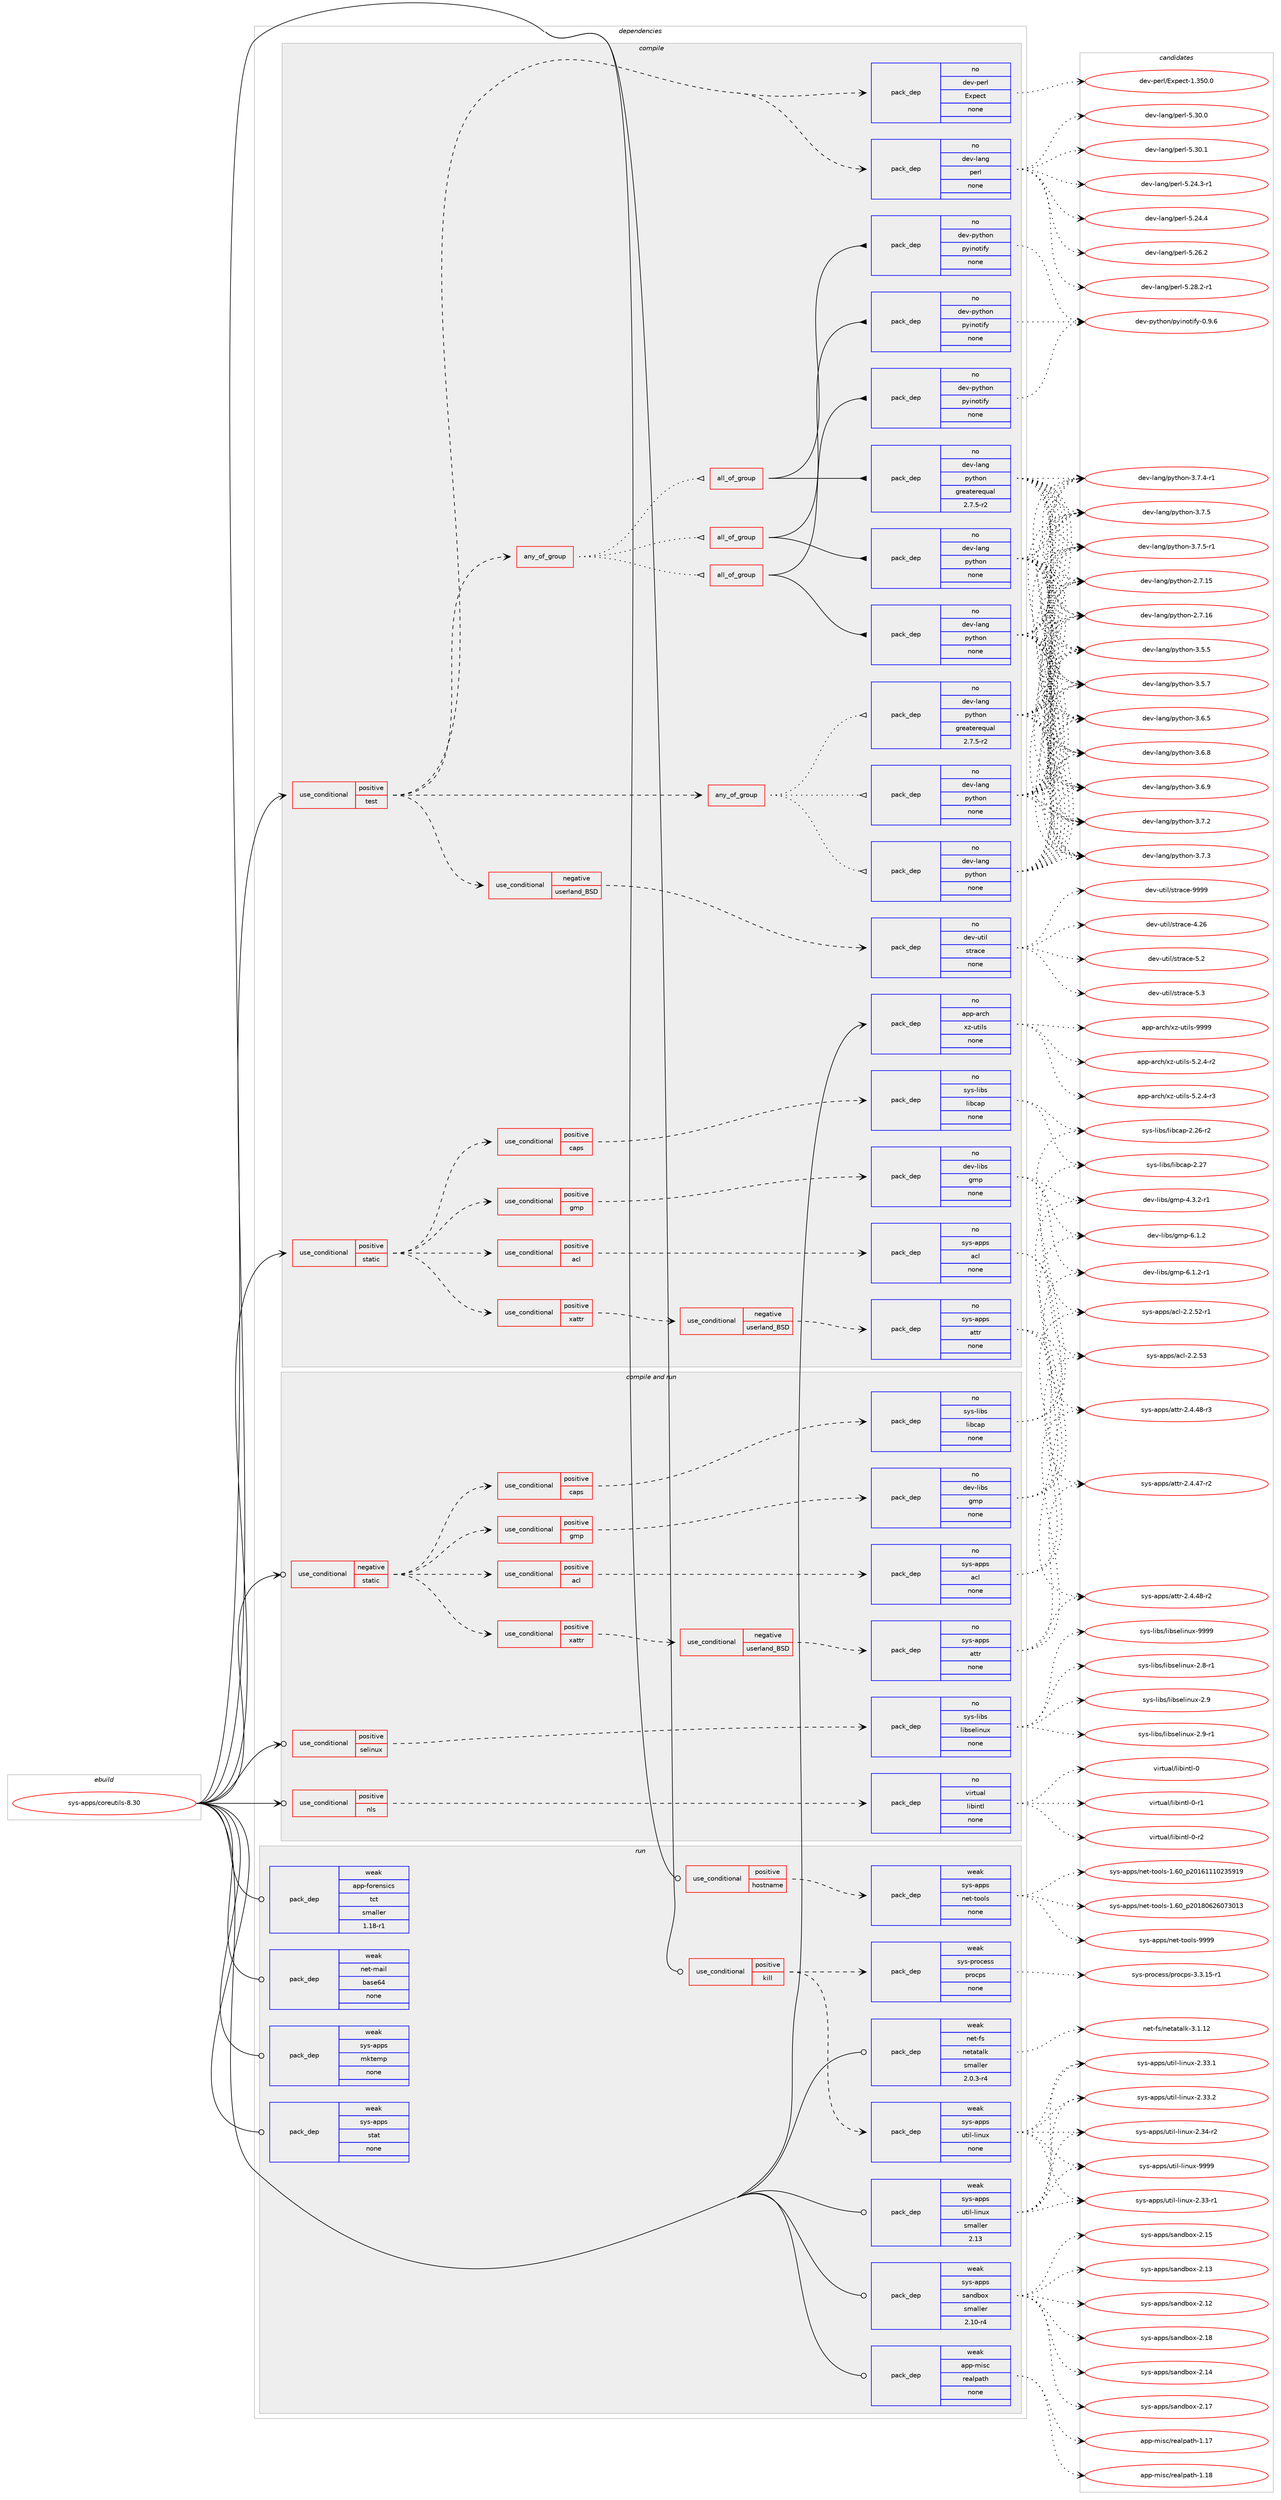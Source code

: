 digraph prolog {

# *************
# Graph options
# *************

newrank=true;
concentrate=true;
compound=true;
graph [rankdir=LR,fontname=Helvetica,fontsize=10,ranksep=1.5];#, ranksep=2.5, nodesep=0.2];
edge  [arrowhead=vee];
node  [fontname=Helvetica,fontsize=10];

# **********
# The ebuild
# **********

subgraph cluster_leftcol {
color=gray;
rank=same;
label=<<i>ebuild</i>>;
id [label="sys-apps/coreutils-8.30", color=red, width=4, href="../sys-apps/coreutils-8.30.svg"];
}

# ****************
# The dependencies
# ****************

subgraph cluster_midcol {
color=gray;
label=<<i>dependencies</i>>;
subgraph cluster_compile {
fillcolor="#eeeeee";
style=filled;
label=<<i>compile</i>>;
subgraph cond210301 {
dependency873875 [label=<<TABLE BORDER="0" CELLBORDER="1" CELLSPACING="0" CELLPADDING="4"><TR><TD ROWSPAN="3" CELLPADDING="10">use_conditional</TD></TR><TR><TD>positive</TD></TR><TR><TD>static</TD></TR></TABLE>>, shape=none, color=red];
subgraph cond210302 {
dependency873876 [label=<<TABLE BORDER="0" CELLBORDER="1" CELLSPACING="0" CELLPADDING="4"><TR><TD ROWSPAN="3" CELLPADDING="10">use_conditional</TD></TR><TR><TD>positive</TD></TR><TR><TD>acl</TD></TR></TABLE>>, shape=none, color=red];
subgraph pack648264 {
dependency873877 [label=<<TABLE BORDER="0" CELLBORDER="1" CELLSPACING="0" CELLPADDING="4" WIDTH="220"><TR><TD ROWSPAN="6" CELLPADDING="30">pack_dep</TD></TR><TR><TD WIDTH="110">no</TD></TR><TR><TD>sys-apps</TD></TR><TR><TD>acl</TD></TR><TR><TD>none</TD></TR><TR><TD></TD></TR></TABLE>>, shape=none, color=blue];
}
dependency873876:e -> dependency873877:w [weight=20,style="dashed",arrowhead="vee"];
}
dependency873875:e -> dependency873876:w [weight=20,style="dashed",arrowhead="vee"];
subgraph cond210303 {
dependency873878 [label=<<TABLE BORDER="0" CELLBORDER="1" CELLSPACING="0" CELLPADDING="4"><TR><TD ROWSPAN="3" CELLPADDING="10">use_conditional</TD></TR><TR><TD>positive</TD></TR><TR><TD>caps</TD></TR></TABLE>>, shape=none, color=red];
subgraph pack648265 {
dependency873879 [label=<<TABLE BORDER="0" CELLBORDER="1" CELLSPACING="0" CELLPADDING="4" WIDTH="220"><TR><TD ROWSPAN="6" CELLPADDING="30">pack_dep</TD></TR><TR><TD WIDTH="110">no</TD></TR><TR><TD>sys-libs</TD></TR><TR><TD>libcap</TD></TR><TR><TD>none</TD></TR><TR><TD></TD></TR></TABLE>>, shape=none, color=blue];
}
dependency873878:e -> dependency873879:w [weight=20,style="dashed",arrowhead="vee"];
}
dependency873875:e -> dependency873878:w [weight=20,style="dashed",arrowhead="vee"];
subgraph cond210304 {
dependency873880 [label=<<TABLE BORDER="0" CELLBORDER="1" CELLSPACING="0" CELLPADDING="4"><TR><TD ROWSPAN="3" CELLPADDING="10">use_conditional</TD></TR><TR><TD>positive</TD></TR><TR><TD>gmp</TD></TR></TABLE>>, shape=none, color=red];
subgraph pack648266 {
dependency873881 [label=<<TABLE BORDER="0" CELLBORDER="1" CELLSPACING="0" CELLPADDING="4" WIDTH="220"><TR><TD ROWSPAN="6" CELLPADDING="30">pack_dep</TD></TR><TR><TD WIDTH="110">no</TD></TR><TR><TD>dev-libs</TD></TR><TR><TD>gmp</TD></TR><TR><TD>none</TD></TR><TR><TD></TD></TR></TABLE>>, shape=none, color=blue];
}
dependency873880:e -> dependency873881:w [weight=20,style="dashed",arrowhead="vee"];
}
dependency873875:e -> dependency873880:w [weight=20,style="dashed",arrowhead="vee"];
subgraph cond210305 {
dependency873882 [label=<<TABLE BORDER="0" CELLBORDER="1" CELLSPACING="0" CELLPADDING="4"><TR><TD ROWSPAN="3" CELLPADDING="10">use_conditional</TD></TR><TR><TD>positive</TD></TR><TR><TD>xattr</TD></TR></TABLE>>, shape=none, color=red];
subgraph cond210306 {
dependency873883 [label=<<TABLE BORDER="0" CELLBORDER="1" CELLSPACING="0" CELLPADDING="4"><TR><TD ROWSPAN="3" CELLPADDING="10">use_conditional</TD></TR><TR><TD>negative</TD></TR><TR><TD>userland_BSD</TD></TR></TABLE>>, shape=none, color=red];
subgraph pack648267 {
dependency873884 [label=<<TABLE BORDER="0" CELLBORDER="1" CELLSPACING="0" CELLPADDING="4" WIDTH="220"><TR><TD ROWSPAN="6" CELLPADDING="30">pack_dep</TD></TR><TR><TD WIDTH="110">no</TD></TR><TR><TD>sys-apps</TD></TR><TR><TD>attr</TD></TR><TR><TD>none</TD></TR><TR><TD></TD></TR></TABLE>>, shape=none, color=blue];
}
dependency873883:e -> dependency873884:w [weight=20,style="dashed",arrowhead="vee"];
}
dependency873882:e -> dependency873883:w [weight=20,style="dashed",arrowhead="vee"];
}
dependency873875:e -> dependency873882:w [weight=20,style="dashed",arrowhead="vee"];
}
id:e -> dependency873875:w [weight=20,style="solid",arrowhead="vee"];
subgraph cond210307 {
dependency873885 [label=<<TABLE BORDER="0" CELLBORDER="1" CELLSPACING="0" CELLPADDING="4"><TR><TD ROWSPAN="3" CELLPADDING="10">use_conditional</TD></TR><TR><TD>positive</TD></TR><TR><TD>test</TD></TR></TABLE>>, shape=none, color=red];
subgraph pack648268 {
dependency873886 [label=<<TABLE BORDER="0" CELLBORDER="1" CELLSPACING="0" CELLPADDING="4" WIDTH="220"><TR><TD ROWSPAN="6" CELLPADDING="30">pack_dep</TD></TR><TR><TD WIDTH="110">no</TD></TR><TR><TD>dev-lang</TD></TR><TR><TD>perl</TD></TR><TR><TD>none</TD></TR><TR><TD></TD></TR></TABLE>>, shape=none, color=blue];
}
dependency873885:e -> dependency873886:w [weight=20,style="dashed",arrowhead="vee"];
subgraph pack648269 {
dependency873887 [label=<<TABLE BORDER="0" CELLBORDER="1" CELLSPACING="0" CELLPADDING="4" WIDTH="220"><TR><TD ROWSPAN="6" CELLPADDING="30">pack_dep</TD></TR><TR><TD WIDTH="110">no</TD></TR><TR><TD>dev-perl</TD></TR><TR><TD>Expect</TD></TR><TR><TD>none</TD></TR><TR><TD></TD></TR></TABLE>>, shape=none, color=blue];
}
dependency873885:e -> dependency873887:w [weight=20,style="dashed",arrowhead="vee"];
subgraph cond210308 {
dependency873888 [label=<<TABLE BORDER="0" CELLBORDER="1" CELLSPACING="0" CELLPADDING="4"><TR><TD ROWSPAN="3" CELLPADDING="10">use_conditional</TD></TR><TR><TD>negative</TD></TR><TR><TD>userland_BSD</TD></TR></TABLE>>, shape=none, color=red];
subgraph pack648270 {
dependency873889 [label=<<TABLE BORDER="0" CELLBORDER="1" CELLSPACING="0" CELLPADDING="4" WIDTH="220"><TR><TD ROWSPAN="6" CELLPADDING="30">pack_dep</TD></TR><TR><TD WIDTH="110">no</TD></TR><TR><TD>dev-util</TD></TR><TR><TD>strace</TD></TR><TR><TD>none</TD></TR><TR><TD></TD></TR></TABLE>>, shape=none, color=blue];
}
dependency873888:e -> dependency873889:w [weight=20,style="dashed",arrowhead="vee"];
}
dependency873885:e -> dependency873888:w [weight=20,style="dashed",arrowhead="vee"];
subgraph any14798 {
dependency873890 [label=<<TABLE BORDER="0" CELLBORDER="1" CELLSPACING="0" CELLPADDING="4"><TR><TD CELLPADDING="10">any_of_group</TD></TR></TABLE>>, shape=none, color=red];subgraph pack648271 {
dependency873891 [label=<<TABLE BORDER="0" CELLBORDER="1" CELLSPACING="0" CELLPADDING="4" WIDTH="220"><TR><TD ROWSPAN="6" CELLPADDING="30">pack_dep</TD></TR><TR><TD WIDTH="110">no</TD></TR><TR><TD>dev-lang</TD></TR><TR><TD>python</TD></TR><TR><TD>none</TD></TR><TR><TD></TD></TR></TABLE>>, shape=none, color=blue];
}
dependency873890:e -> dependency873891:w [weight=20,style="dotted",arrowhead="oinv"];
subgraph pack648272 {
dependency873892 [label=<<TABLE BORDER="0" CELLBORDER="1" CELLSPACING="0" CELLPADDING="4" WIDTH="220"><TR><TD ROWSPAN="6" CELLPADDING="30">pack_dep</TD></TR><TR><TD WIDTH="110">no</TD></TR><TR><TD>dev-lang</TD></TR><TR><TD>python</TD></TR><TR><TD>none</TD></TR><TR><TD></TD></TR></TABLE>>, shape=none, color=blue];
}
dependency873890:e -> dependency873892:w [weight=20,style="dotted",arrowhead="oinv"];
subgraph pack648273 {
dependency873893 [label=<<TABLE BORDER="0" CELLBORDER="1" CELLSPACING="0" CELLPADDING="4" WIDTH="220"><TR><TD ROWSPAN="6" CELLPADDING="30">pack_dep</TD></TR><TR><TD WIDTH="110">no</TD></TR><TR><TD>dev-lang</TD></TR><TR><TD>python</TD></TR><TR><TD>greaterequal</TD></TR><TR><TD>2.7.5-r2</TD></TR></TABLE>>, shape=none, color=blue];
}
dependency873890:e -> dependency873893:w [weight=20,style="dotted",arrowhead="oinv"];
}
dependency873885:e -> dependency873890:w [weight=20,style="dashed",arrowhead="vee"];
subgraph any14799 {
dependency873894 [label=<<TABLE BORDER="0" CELLBORDER="1" CELLSPACING="0" CELLPADDING="4"><TR><TD CELLPADDING="10">any_of_group</TD></TR></TABLE>>, shape=none, color=red];subgraph all515 {
dependency873895 [label=<<TABLE BORDER="0" CELLBORDER="1" CELLSPACING="0" CELLPADDING="4"><TR><TD CELLPADDING="10">all_of_group</TD></TR></TABLE>>, shape=none, color=red];subgraph pack648274 {
dependency873896 [label=<<TABLE BORDER="0" CELLBORDER="1" CELLSPACING="0" CELLPADDING="4" WIDTH="220"><TR><TD ROWSPAN="6" CELLPADDING="30">pack_dep</TD></TR><TR><TD WIDTH="110">no</TD></TR><TR><TD>dev-lang</TD></TR><TR><TD>python</TD></TR><TR><TD>none</TD></TR><TR><TD></TD></TR></TABLE>>, shape=none, color=blue];
}
dependency873895:e -> dependency873896:w [weight=20,style="solid",arrowhead="inv"];
subgraph pack648275 {
dependency873897 [label=<<TABLE BORDER="0" CELLBORDER="1" CELLSPACING="0" CELLPADDING="4" WIDTH="220"><TR><TD ROWSPAN="6" CELLPADDING="30">pack_dep</TD></TR><TR><TD WIDTH="110">no</TD></TR><TR><TD>dev-python</TD></TR><TR><TD>pyinotify</TD></TR><TR><TD>none</TD></TR><TR><TD></TD></TR></TABLE>>, shape=none, color=blue];
}
dependency873895:e -> dependency873897:w [weight=20,style="solid",arrowhead="inv"];
}
dependency873894:e -> dependency873895:w [weight=20,style="dotted",arrowhead="oinv"];
subgraph all516 {
dependency873898 [label=<<TABLE BORDER="0" CELLBORDER="1" CELLSPACING="0" CELLPADDING="4"><TR><TD CELLPADDING="10">all_of_group</TD></TR></TABLE>>, shape=none, color=red];subgraph pack648276 {
dependency873899 [label=<<TABLE BORDER="0" CELLBORDER="1" CELLSPACING="0" CELLPADDING="4" WIDTH="220"><TR><TD ROWSPAN="6" CELLPADDING="30">pack_dep</TD></TR><TR><TD WIDTH="110">no</TD></TR><TR><TD>dev-lang</TD></TR><TR><TD>python</TD></TR><TR><TD>none</TD></TR><TR><TD></TD></TR></TABLE>>, shape=none, color=blue];
}
dependency873898:e -> dependency873899:w [weight=20,style="solid",arrowhead="inv"];
subgraph pack648277 {
dependency873900 [label=<<TABLE BORDER="0" CELLBORDER="1" CELLSPACING="0" CELLPADDING="4" WIDTH="220"><TR><TD ROWSPAN="6" CELLPADDING="30">pack_dep</TD></TR><TR><TD WIDTH="110">no</TD></TR><TR><TD>dev-python</TD></TR><TR><TD>pyinotify</TD></TR><TR><TD>none</TD></TR><TR><TD></TD></TR></TABLE>>, shape=none, color=blue];
}
dependency873898:e -> dependency873900:w [weight=20,style="solid",arrowhead="inv"];
}
dependency873894:e -> dependency873898:w [weight=20,style="dotted",arrowhead="oinv"];
subgraph all517 {
dependency873901 [label=<<TABLE BORDER="0" CELLBORDER="1" CELLSPACING="0" CELLPADDING="4"><TR><TD CELLPADDING="10">all_of_group</TD></TR></TABLE>>, shape=none, color=red];subgraph pack648278 {
dependency873902 [label=<<TABLE BORDER="0" CELLBORDER="1" CELLSPACING="0" CELLPADDING="4" WIDTH="220"><TR><TD ROWSPAN="6" CELLPADDING="30">pack_dep</TD></TR><TR><TD WIDTH="110">no</TD></TR><TR><TD>dev-lang</TD></TR><TR><TD>python</TD></TR><TR><TD>greaterequal</TD></TR><TR><TD>2.7.5-r2</TD></TR></TABLE>>, shape=none, color=blue];
}
dependency873901:e -> dependency873902:w [weight=20,style="solid",arrowhead="inv"];
subgraph pack648279 {
dependency873903 [label=<<TABLE BORDER="0" CELLBORDER="1" CELLSPACING="0" CELLPADDING="4" WIDTH="220"><TR><TD ROWSPAN="6" CELLPADDING="30">pack_dep</TD></TR><TR><TD WIDTH="110">no</TD></TR><TR><TD>dev-python</TD></TR><TR><TD>pyinotify</TD></TR><TR><TD>none</TD></TR><TR><TD></TD></TR></TABLE>>, shape=none, color=blue];
}
dependency873901:e -> dependency873903:w [weight=20,style="solid",arrowhead="inv"];
}
dependency873894:e -> dependency873901:w [weight=20,style="dotted",arrowhead="oinv"];
}
dependency873885:e -> dependency873894:w [weight=20,style="dashed",arrowhead="vee"];
}
id:e -> dependency873885:w [weight=20,style="solid",arrowhead="vee"];
subgraph pack648280 {
dependency873904 [label=<<TABLE BORDER="0" CELLBORDER="1" CELLSPACING="0" CELLPADDING="4" WIDTH="220"><TR><TD ROWSPAN="6" CELLPADDING="30">pack_dep</TD></TR><TR><TD WIDTH="110">no</TD></TR><TR><TD>app-arch</TD></TR><TR><TD>xz-utils</TD></TR><TR><TD>none</TD></TR><TR><TD></TD></TR></TABLE>>, shape=none, color=blue];
}
id:e -> dependency873904:w [weight=20,style="solid",arrowhead="vee"];
}
subgraph cluster_compileandrun {
fillcolor="#eeeeee";
style=filled;
label=<<i>compile and run</i>>;
subgraph cond210309 {
dependency873905 [label=<<TABLE BORDER="0" CELLBORDER="1" CELLSPACING="0" CELLPADDING="4"><TR><TD ROWSPAN="3" CELLPADDING="10">use_conditional</TD></TR><TR><TD>negative</TD></TR><TR><TD>static</TD></TR></TABLE>>, shape=none, color=red];
subgraph cond210310 {
dependency873906 [label=<<TABLE BORDER="0" CELLBORDER="1" CELLSPACING="0" CELLPADDING="4"><TR><TD ROWSPAN="3" CELLPADDING="10">use_conditional</TD></TR><TR><TD>positive</TD></TR><TR><TD>acl</TD></TR></TABLE>>, shape=none, color=red];
subgraph pack648281 {
dependency873907 [label=<<TABLE BORDER="0" CELLBORDER="1" CELLSPACING="0" CELLPADDING="4" WIDTH="220"><TR><TD ROWSPAN="6" CELLPADDING="30">pack_dep</TD></TR><TR><TD WIDTH="110">no</TD></TR><TR><TD>sys-apps</TD></TR><TR><TD>acl</TD></TR><TR><TD>none</TD></TR><TR><TD></TD></TR></TABLE>>, shape=none, color=blue];
}
dependency873906:e -> dependency873907:w [weight=20,style="dashed",arrowhead="vee"];
}
dependency873905:e -> dependency873906:w [weight=20,style="dashed",arrowhead="vee"];
subgraph cond210311 {
dependency873908 [label=<<TABLE BORDER="0" CELLBORDER="1" CELLSPACING="0" CELLPADDING="4"><TR><TD ROWSPAN="3" CELLPADDING="10">use_conditional</TD></TR><TR><TD>positive</TD></TR><TR><TD>caps</TD></TR></TABLE>>, shape=none, color=red];
subgraph pack648282 {
dependency873909 [label=<<TABLE BORDER="0" CELLBORDER="1" CELLSPACING="0" CELLPADDING="4" WIDTH="220"><TR><TD ROWSPAN="6" CELLPADDING="30">pack_dep</TD></TR><TR><TD WIDTH="110">no</TD></TR><TR><TD>sys-libs</TD></TR><TR><TD>libcap</TD></TR><TR><TD>none</TD></TR><TR><TD></TD></TR></TABLE>>, shape=none, color=blue];
}
dependency873908:e -> dependency873909:w [weight=20,style="dashed",arrowhead="vee"];
}
dependency873905:e -> dependency873908:w [weight=20,style="dashed",arrowhead="vee"];
subgraph cond210312 {
dependency873910 [label=<<TABLE BORDER="0" CELLBORDER="1" CELLSPACING="0" CELLPADDING="4"><TR><TD ROWSPAN="3" CELLPADDING="10">use_conditional</TD></TR><TR><TD>positive</TD></TR><TR><TD>gmp</TD></TR></TABLE>>, shape=none, color=red];
subgraph pack648283 {
dependency873911 [label=<<TABLE BORDER="0" CELLBORDER="1" CELLSPACING="0" CELLPADDING="4" WIDTH="220"><TR><TD ROWSPAN="6" CELLPADDING="30">pack_dep</TD></TR><TR><TD WIDTH="110">no</TD></TR><TR><TD>dev-libs</TD></TR><TR><TD>gmp</TD></TR><TR><TD>none</TD></TR><TR><TD></TD></TR></TABLE>>, shape=none, color=blue];
}
dependency873910:e -> dependency873911:w [weight=20,style="dashed",arrowhead="vee"];
}
dependency873905:e -> dependency873910:w [weight=20,style="dashed",arrowhead="vee"];
subgraph cond210313 {
dependency873912 [label=<<TABLE BORDER="0" CELLBORDER="1" CELLSPACING="0" CELLPADDING="4"><TR><TD ROWSPAN="3" CELLPADDING="10">use_conditional</TD></TR><TR><TD>positive</TD></TR><TR><TD>xattr</TD></TR></TABLE>>, shape=none, color=red];
subgraph cond210314 {
dependency873913 [label=<<TABLE BORDER="0" CELLBORDER="1" CELLSPACING="0" CELLPADDING="4"><TR><TD ROWSPAN="3" CELLPADDING="10">use_conditional</TD></TR><TR><TD>negative</TD></TR><TR><TD>userland_BSD</TD></TR></TABLE>>, shape=none, color=red];
subgraph pack648284 {
dependency873914 [label=<<TABLE BORDER="0" CELLBORDER="1" CELLSPACING="0" CELLPADDING="4" WIDTH="220"><TR><TD ROWSPAN="6" CELLPADDING="30">pack_dep</TD></TR><TR><TD WIDTH="110">no</TD></TR><TR><TD>sys-apps</TD></TR><TR><TD>attr</TD></TR><TR><TD>none</TD></TR><TR><TD></TD></TR></TABLE>>, shape=none, color=blue];
}
dependency873913:e -> dependency873914:w [weight=20,style="dashed",arrowhead="vee"];
}
dependency873912:e -> dependency873913:w [weight=20,style="dashed",arrowhead="vee"];
}
dependency873905:e -> dependency873912:w [weight=20,style="dashed",arrowhead="vee"];
}
id:e -> dependency873905:w [weight=20,style="solid",arrowhead="odotvee"];
subgraph cond210315 {
dependency873915 [label=<<TABLE BORDER="0" CELLBORDER="1" CELLSPACING="0" CELLPADDING="4"><TR><TD ROWSPAN="3" CELLPADDING="10">use_conditional</TD></TR><TR><TD>positive</TD></TR><TR><TD>nls</TD></TR></TABLE>>, shape=none, color=red];
subgraph pack648285 {
dependency873916 [label=<<TABLE BORDER="0" CELLBORDER="1" CELLSPACING="0" CELLPADDING="4" WIDTH="220"><TR><TD ROWSPAN="6" CELLPADDING="30">pack_dep</TD></TR><TR><TD WIDTH="110">no</TD></TR><TR><TD>virtual</TD></TR><TR><TD>libintl</TD></TR><TR><TD>none</TD></TR><TR><TD></TD></TR></TABLE>>, shape=none, color=blue];
}
dependency873915:e -> dependency873916:w [weight=20,style="dashed",arrowhead="vee"];
}
id:e -> dependency873915:w [weight=20,style="solid",arrowhead="odotvee"];
subgraph cond210316 {
dependency873917 [label=<<TABLE BORDER="0" CELLBORDER="1" CELLSPACING="0" CELLPADDING="4"><TR><TD ROWSPAN="3" CELLPADDING="10">use_conditional</TD></TR><TR><TD>positive</TD></TR><TR><TD>selinux</TD></TR></TABLE>>, shape=none, color=red];
subgraph pack648286 {
dependency873918 [label=<<TABLE BORDER="0" CELLBORDER="1" CELLSPACING="0" CELLPADDING="4" WIDTH="220"><TR><TD ROWSPAN="6" CELLPADDING="30">pack_dep</TD></TR><TR><TD WIDTH="110">no</TD></TR><TR><TD>sys-libs</TD></TR><TR><TD>libselinux</TD></TR><TR><TD>none</TD></TR><TR><TD></TD></TR></TABLE>>, shape=none, color=blue];
}
dependency873917:e -> dependency873918:w [weight=20,style="dashed",arrowhead="vee"];
}
id:e -> dependency873917:w [weight=20,style="solid",arrowhead="odotvee"];
}
subgraph cluster_run {
fillcolor="#eeeeee";
style=filled;
label=<<i>run</i>>;
subgraph cond210317 {
dependency873919 [label=<<TABLE BORDER="0" CELLBORDER="1" CELLSPACING="0" CELLPADDING="4"><TR><TD ROWSPAN="3" CELLPADDING="10">use_conditional</TD></TR><TR><TD>positive</TD></TR><TR><TD>hostname</TD></TR></TABLE>>, shape=none, color=red];
subgraph pack648287 {
dependency873920 [label=<<TABLE BORDER="0" CELLBORDER="1" CELLSPACING="0" CELLPADDING="4" WIDTH="220"><TR><TD ROWSPAN="6" CELLPADDING="30">pack_dep</TD></TR><TR><TD WIDTH="110">weak</TD></TR><TR><TD>sys-apps</TD></TR><TR><TD>net-tools</TD></TR><TR><TD>none</TD></TR><TR><TD></TD></TR></TABLE>>, shape=none, color=blue];
}
dependency873919:e -> dependency873920:w [weight=20,style="dashed",arrowhead="vee"];
}
id:e -> dependency873919:w [weight=20,style="solid",arrowhead="odot"];
subgraph cond210318 {
dependency873921 [label=<<TABLE BORDER="0" CELLBORDER="1" CELLSPACING="0" CELLPADDING="4"><TR><TD ROWSPAN="3" CELLPADDING="10">use_conditional</TD></TR><TR><TD>positive</TD></TR><TR><TD>kill</TD></TR></TABLE>>, shape=none, color=red];
subgraph pack648288 {
dependency873922 [label=<<TABLE BORDER="0" CELLBORDER="1" CELLSPACING="0" CELLPADDING="4" WIDTH="220"><TR><TD ROWSPAN="6" CELLPADDING="30">pack_dep</TD></TR><TR><TD WIDTH="110">weak</TD></TR><TR><TD>sys-apps</TD></TR><TR><TD>util-linux</TD></TR><TR><TD>none</TD></TR><TR><TD></TD></TR></TABLE>>, shape=none, color=blue];
}
dependency873921:e -> dependency873922:w [weight=20,style="dashed",arrowhead="vee"];
subgraph pack648289 {
dependency873923 [label=<<TABLE BORDER="0" CELLBORDER="1" CELLSPACING="0" CELLPADDING="4" WIDTH="220"><TR><TD ROWSPAN="6" CELLPADDING="30">pack_dep</TD></TR><TR><TD WIDTH="110">weak</TD></TR><TR><TD>sys-process</TD></TR><TR><TD>procps</TD></TR><TR><TD>none</TD></TR><TR><TD></TD></TR></TABLE>>, shape=none, color=blue];
}
dependency873921:e -> dependency873923:w [weight=20,style="dashed",arrowhead="vee"];
}
id:e -> dependency873921:w [weight=20,style="solid",arrowhead="odot"];
subgraph pack648290 {
dependency873924 [label=<<TABLE BORDER="0" CELLBORDER="1" CELLSPACING="0" CELLPADDING="4" WIDTH="220"><TR><TD ROWSPAN="6" CELLPADDING="30">pack_dep</TD></TR><TR><TD WIDTH="110">weak</TD></TR><TR><TD>app-forensics</TD></TR><TR><TD>tct</TD></TR><TR><TD>smaller</TD></TR><TR><TD>1.18-r1</TD></TR></TABLE>>, shape=none, color=blue];
}
id:e -> dependency873924:w [weight=20,style="solid",arrowhead="odot"];
subgraph pack648291 {
dependency873925 [label=<<TABLE BORDER="0" CELLBORDER="1" CELLSPACING="0" CELLPADDING="4" WIDTH="220"><TR><TD ROWSPAN="6" CELLPADDING="30">pack_dep</TD></TR><TR><TD WIDTH="110">weak</TD></TR><TR><TD>app-misc</TD></TR><TR><TD>realpath</TD></TR><TR><TD>none</TD></TR><TR><TD></TD></TR></TABLE>>, shape=none, color=blue];
}
id:e -> dependency873925:w [weight=20,style="solid",arrowhead="odot"];
subgraph pack648292 {
dependency873926 [label=<<TABLE BORDER="0" CELLBORDER="1" CELLSPACING="0" CELLPADDING="4" WIDTH="220"><TR><TD ROWSPAN="6" CELLPADDING="30">pack_dep</TD></TR><TR><TD WIDTH="110">weak</TD></TR><TR><TD>net-fs</TD></TR><TR><TD>netatalk</TD></TR><TR><TD>smaller</TD></TR><TR><TD>2.0.3-r4</TD></TR></TABLE>>, shape=none, color=blue];
}
id:e -> dependency873926:w [weight=20,style="solid",arrowhead="odot"];
subgraph pack648293 {
dependency873927 [label=<<TABLE BORDER="0" CELLBORDER="1" CELLSPACING="0" CELLPADDING="4" WIDTH="220"><TR><TD ROWSPAN="6" CELLPADDING="30">pack_dep</TD></TR><TR><TD WIDTH="110">weak</TD></TR><TR><TD>net-mail</TD></TR><TR><TD>base64</TD></TR><TR><TD>none</TD></TR><TR><TD></TD></TR></TABLE>>, shape=none, color=blue];
}
id:e -> dependency873927:w [weight=20,style="solid",arrowhead="odot"];
subgraph pack648294 {
dependency873928 [label=<<TABLE BORDER="0" CELLBORDER="1" CELLSPACING="0" CELLPADDING="4" WIDTH="220"><TR><TD ROWSPAN="6" CELLPADDING="30">pack_dep</TD></TR><TR><TD WIDTH="110">weak</TD></TR><TR><TD>sys-apps</TD></TR><TR><TD>mktemp</TD></TR><TR><TD>none</TD></TR><TR><TD></TD></TR></TABLE>>, shape=none, color=blue];
}
id:e -> dependency873928:w [weight=20,style="solid",arrowhead="odot"];
subgraph pack648295 {
dependency873929 [label=<<TABLE BORDER="0" CELLBORDER="1" CELLSPACING="0" CELLPADDING="4" WIDTH="220"><TR><TD ROWSPAN="6" CELLPADDING="30">pack_dep</TD></TR><TR><TD WIDTH="110">weak</TD></TR><TR><TD>sys-apps</TD></TR><TR><TD>sandbox</TD></TR><TR><TD>smaller</TD></TR><TR><TD>2.10-r4</TD></TR></TABLE>>, shape=none, color=blue];
}
id:e -> dependency873929:w [weight=20,style="solid",arrowhead="odot"];
subgraph pack648296 {
dependency873930 [label=<<TABLE BORDER="0" CELLBORDER="1" CELLSPACING="0" CELLPADDING="4" WIDTH="220"><TR><TD ROWSPAN="6" CELLPADDING="30">pack_dep</TD></TR><TR><TD WIDTH="110">weak</TD></TR><TR><TD>sys-apps</TD></TR><TR><TD>stat</TD></TR><TR><TD>none</TD></TR><TR><TD></TD></TR></TABLE>>, shape=none, color=blue];
}
id:e -> dependency873930:w [weight=20,style="solid",arrowhead="odot"];
subgraph pack648297 {
dependency873931 [label=<<TABLE BORDER="0" CELLBORDER="1" CELLSPACING="0" CELLPADDING="4" WIDTH="220"><TR><TD ROWSPAN="6" CELLPADDING="30">pack_dep</TD></TR><TR><TD WIDTH="110">weak</TD></TR><TR><TD>sys-apps</TD></TR><TR><TD>util-linux</TD></TR><TR><TD>smaller</TD></TR><TR><TD>2.13</TD></TR></TABLE>>, shape=none, color=blue];
}
id:e -> dependency873931:w [weight=20,style="solid",arrowhead="odot"];
}
}

# **************
# The candidates
# **************

subgraph cluster_choices {
rank=same;
color=gray;
label=<<i>candidates</i>>;

subgraph choice648264 {
color=black;
nodesep=1;
choice1151211154597112112115479799108455046504653504511449 [label="sys-apps/acl-2.2.52-r1", color=red, width=4,href="../sys-apps/acl-2.2.52-r1.svg"];
choice115121115459711211211547979910845504650465351 [label="sys-apps/acl-2.2.53", color=red, width=4,href="../sys-apps/acl-2.2.53.svg"];
dependency873877:e -> choice1151211154597112112115479799108455046504653504511449:w [style=dotted,weight="100"];
dependency873877:e -> choice115121115459711211211547979910845504650465351:w [style=dotted,weight="100"];
}
subgraph choice648265 {
color=black;
nodesep=1;
choice11512111545108105981154710810598999711245504650544511450 [label="sys-libs/libcap-2.26-r2", color=red, width=4,href="../sys-libs/libcap-2.26-r2.svg"];
choice1151211154510810598115471081059899971124550465055 [label="sys-libs/libcap-2.27", color=red, width=4,href="../sys-libs/libcap-2.27.svg"];
dependency873879:e -> choice11512111545108105981154710810598999711245504650544511450:w [style=dotted,weight="100"];
dependency873879:e -> choice1151211154510810598115471081059899971124550465055:w [style=dotted,weight="100"];
}
subgraph choice648266 {
color=black;
nodesep=1;
choice1001011184510810598115471031091124552465146504511449 [label="dev-libs/gmp-4.3.2-r1", color=red, width=4,href="../dev-libs/gmp-4.3.2-r1.svg"];
choice100101118451081059811547103109112455446494650 [label="dev-libs/gmp-6.1.2", color=red, width=4,href="../dev-libs/gmp-6.1.2.svg"];
choice1001011184510810598115471031091124554464946504511449 [label="dev-libs/gmp-6.1.2-r1", color=red, width=4,href="../dev-libs/gmp-6.1.2-r1.svg"];
dependency873881:e -> choice1001011184510810598115471031091124552465146504511449:w [style=dotted,weight="100"];
dependency873881:e -> choice100101118451081059811547103109112455446494650:w [style=dotted,weight="100"];
dependency873881:e -> choice1001011184510810598115471031091124554464946504511449:w [style=dotted,weight="100"];
}
subgraph choice648267 {
color=black;
nodesep=1;
choice11512111545971121121154797116116114455046524652554511450 [label="sys-apps/attr-2.4.47-r2", color=red, width=4,href="../sys-apps/attr-2.4.47-r2.svg"];
choice11512111545971121121154797116116114455046524652564511450 [label="sys-apps/attr-2.4.48-r2", color=red, width=4,href="../sys-apps/attr-2.4.48-r2.svg"];
choice11512111545971121121154797116116114455046524652564511451 [label="sys-apps/attr-2.4.48-r3", color=red, width=4,href="../sys-apps/attr-2.4.48-r3.svg"];
dependency873884:e -> choice11512111545971121121154797116116114455046524652554511450:w [style=dotted,weight="100"];
dependency873884:e -> choice11512111545971121121154797116116114455046524652564511450:w [style=dotted,weight="100"];
dependency873884:e -> choice11512111545971121121154797116116114455046524652564511451:w [style=dotted,weight="100"];
}
subgraph choice648268 {
color=black;
nodesep=1;
choice100101118451089711010347112101114108455346505246514511449 [label="dev-lang/perl-5.24.3-r1", color=red, width=4,href="../dev-lang/perl-5.24.3-r1.svg"];
choice10010111845108971101034711210111410845534650524652 [label="dev-lang/perl-5.24.4", color=red, width=4,href="../dev-lang/perl-5.24.4.svg"];
choice10010111845108971101034711210111410845534650544650 [label="dev-lang/perl-5.26.2", color=red, width=4,href="../dev-lang/perl-5.26.2.svg"];
choice100101118451089711010347112101114108455346505646504511449 [label="dev-lang/perl-5.28.2-r1", color=red, width=4,href="../dev-lang/perl-5.28.2-r1.svg"];
choice10010111845108971101034711210111410845534651484648 [label="dev-lang/perl-5.30.0", color=red, width=4,href="../dev-lang/perl-5.30.0.svg"];
choice10010111845108971101034711210111410845534651484649 [label="dev-lang/perl-5.30.1", color=red, width=4,href="../dev-lang/perl-5.30.1.svg"];
dependency873886:e -> choice100101118451089711010347112101114108455346505246514511449:w [style=dotted,weight="100"];
dependency873886:e -> choice10010111845108971101034711210111410845534650524652:w [style=dotted,weight="100"];
dependency873886:e -> choice10010111845108971101034711210111410845534650544650:w [style=dotted,weight="100"];
dependency873886:e -> choice100101118451089711010347112101114108455346505646504511449:w [style=dotted,weight="100"];
dependency873886:e -> choice10010111845108971101034711210111410845534651484648:w [style=dotted,weight="100"];
dependency873886:e -> choice10010111845108971101034711210111410845534651484649:w [style=dotted,weight="100"];
}
subgraph choice648269 {
color=black;
nodesep=1;
choice100101118451121011141084769120112101991164549465153484648 [label="dev-perl/Expect-1.350.0", color=red, width=4,href="../dev-perl/Expect-1.350.0.svg"];
dependency873887:e -> choice100101118451121011141084769120112101991164549465153484648:w [style=dotted,weight="100"];
}
subgraph choice648270 {
color=black;
nodesep=1;
choice100101118451171161051084711511611497991014552465054 [label="dev-util/strace-4.26", color=red, width=4,href="../dev-util/strace-4.26.svg"];
choice1001011184511711610510847115116114979910145534650 [label="dev-util/strace-5.2", color=red, width=4,href="../dev-util/strace-5.2.svg"];
choice1001011184511711610510847115116114979910145534651 [label="dev-util/strace-5.3", color=red, width=4,href="../dev-util/strace-5.3.svg"];
choice100101118451171161051084711511611497991014557575757 [label="dev-util/strace-9999", color=red, width=4,href="../dev-util/strace-9999.svg"];
dependency873889:e -> choice100101118451171161051084711511611497991014552465054:w [style=dotted,weight="100"];
dependency873889:e -> choice1001011184511711610510847115116114979910145534650:w [style=dotted,weight="100"];
dependency873889:e -> choice1001011184511711610510847115116114979910145534651:w [style=dotted,weight="100"];
dependency873889:e -> choice100101118451171161051084711511611497991014557575757:w [style=dotted,weight="100"];
}
subgraph choice648271 {
color=black;
nodesep=1;
choice10010111845108971101034711212111610411111045504655464953 [label="dev-lang/python-2.7.15", color=red, width=4,href="../dev-lang/python-2.7.15.svg"];
choice10010111845108971101034711212111610411111045504655464954 [label="dev-lang/python-2.7.16", color=red, width=4,href="../dev-lang/python-2.7.16.svg"];
choice100101118451089711010347112121116104111110455146534653 [label="dev-lang/python-3.5.5", color=red, width=4,href="../dev-lang/python-3.5.5.svg"];
choice100101118451089711010347112121116104111110455146534655 [label="dev-lang/python-3.5.7", color=red, width=4,href="../dev-lang/python-3.5.7.svg"];
choice100101118451089711010347112121116104111110455146544653 [label="dev-lang/python-3.6.5", color=red, width=4,href="../dev-lang/python-3.6.5.svg"];
choice100101118451089711010347112121116104111110455146544656 [label="dev-lang/python-3.6.8", color=red, width=4,href="../dev-lang/python-3.6.8.svg"];
choice100101118451089711010347112121116104111110455146544657 [label="dev-lang/python-3.6.9", color=red, width=4,href="../dev-lang/python-3.6.9.svg"];
choice100101118451089711010347112121116104111110455146554650 [label="dev-lang/python-3.7.2", color=red, width=4,href="../dev-lang/python-3.7.2.svg"];
choice100101118451089711010347112121116104111110455146554651 [label="dev-lang/python-3.7.3", color=red, width=4,href="../dev-lang/python-3.7.3.svg"];
choice1001011184510897110103471121211161041111104551465546524511449 [label="dev-lang/python-3.7.4-r1", color=red, width=4,href="../dev-lang/python-3.7.4-r1.svg"];
choice100101118451089711010347112121116104111110455146554653 [label="dev-lang/python-3.7.5", color=red, width=4,href="../dev-lang/python-3.7.5.svg"];
choice1001011184510897110103471121211161041111104551465546534511449 [label="dev-lang/python-3.7.5-r1", color=red, width=4,href="../dev-lang/python-3.7.5-r1.svg"];
dependency873891:e -> choice10010111845108971101034711212111610411111045504655464953:w [style=dotted,weight="100"];
dependency873891:e -> choice10010111845108971101034711212111610411111045504655464954:w [style=dotted,weight="100"];
dependency873891:e -> choice100101118451089711010347112121116104111110455146534653:w [style=dotted,weight="100"];
dependency873891:e -> choice100101118451089711010347112121116104111110455146534655:w [style=dotted,weight="100"];
dependency873891:e -> choice100101118451089711010347112121116104111110455146544653:w [style=dotted,weight="100"];
dependency873891:e -> choice100101118451089711010347112121116104111110455146544656:w [style=dotted,weight="100"];
dependency873891:e -> choice100101118451089711010347112121116104111110455146544657:w [style=dotted,weight="100"];
dependency873891:e -> choice100101118451089711010347112121116104111110455146554650:w [style=dotted,weight="100"];
dependency873891:e -> choice100101118451089711010347112121116104111110455146554651:w [style=dotted,weight="100"];
dependency873891:e -> choice1001011184510897110103471121211161041111104551465546524511449:w [style=dotted,weight="100"];
dependency873891:e -> choice100101118451089711010347112121116104111110455146554653:w [style=dotted,weight="100"];
dependency873891:e -> choice1001011184510897110103471121211161041111104551465546534511449:w [style=dotted,weight="100"];
}
subgraph choice648272 {
color=black;
nodesep=1;
choice10010111845108971101034711212111610411111045504655464953 [label="dev-lang/python-2.7.15", color=red, width=4,href="../dev-lang/python-2.7.15.svg"];
choice10010111845108971101034711212111610411111045504655464954 [label="dev-lang/python-2.7.16", color=red, width=4,href="../dev-lang/python-2.7.16.svg"];
choice100101118451089711010347112121116104111110455146534653 [label="dev-lang/python-3.5.5", color=red, width=4,href="../dev-lang/python-3.5.5.svg"];
choice100101118451089711010347112121116104111110455146534655 [label="dev-lang/python-3.5.7", color=red, width=4,href="../dev-lang/python-3.5.7.svg"];
choice100101118451089711010347112121116104111110455146544653 [label="dev-lang/python-3.6.5", color=red, width=4,href="../dev-lang/python-3.6.5.svg"];
choice100101118451089711010347112121116104111110455146544656 [label="dev-lang/python-3.6.8", color=red, width=4,href="../dev-lang/python-3.6.8.svg"];
choice100101118451089711010347112121116104111110455146544657 [label="dev-lang/python-3.6.9", color=red, width=4,href="../dev-lang/python-3.6.9.svg"];
choice100101118451089711010347112121116104111110455146554650 [label="dev-lang/python-3.7.2", color=red, width=4,href="../dev-lang/python-3.7.2.svg"];
choice100101118451089711010347112121116104111110455146554651 [label="dev-lang/python-3.7.3", color=red, width=4,href="../dev-lang/python-3.7.3.svg"];
choice1001011184510897110103471121211161041111104551465546524511449 [label="dev-lang/python-3.7.4-r1", color=red, width=4,href="../dev-lang/python-3.7.4-r1.svg"];
choice100101118451089711010347112121116104111110455146554653 [label="dev-lang/python-3.7.5", color=red, width=4,href="../dev-lang/python-3.7.5.svg"];
choice1001011184510897110103471121211161041111104551465546534511449 [label="dev-lang/python-3.7.5-r1", color=red, width=4,href="../dev-lang/python-3.7.5-r1.svg"];
dependency873892:e -> choice10010111845108971101034711212111610411111045504655464953:w [style=dotted,weight="100"];
dependency873892:e -> choice10010111845108971101034711212111610411111045504655464954:w [style=dotted,weight="100"];
dependency873892:e -> choice100101118451089711010347112121116104111110455146534653:w [style=dotted,weight="100"];
dependency873892:e -> choice100101118451089711010347112121116104111110455146534655:w [style=dotted,weight="100"];
dependency873892:e -> choice100101118451089711010347112121116104111110455146544653:w [style=dotted,weight="100"];
dependency873892:e -> choice100101118451089711010347112121116104111110455146544656:w [style=dotted,weight="100"];
dependency873892:e -> choice100101118451089711010347112121116104111110455146544657:w [style=dotted,weight="100"];
dependency873892:e -> choice100101118451089711010347112121116104111110455146554650:w [style=dotted,weight="100"];
dependency873892:e -> choice100101118451089711010347112121116104111110455146554651:w [style=dotted,weight="100"];
dependency873892:e -> choice1001011184510897110103471121211161041111104551465546524511449:w [style=dotted,weight="100"];
dependency873892:e -> choice100101118451089711010347112121116104111110455146554653:w [style=dotted,weight="100"];
dependency873892:e -> choice1001011184510897110103471121211161041111104551465546534511449:w [style=dotted,weight="100"];
}
subgraph choice648273 {
color=black;
nodesep=1;
choice10010111845108971101034711212111610411111045504655464953 [label="dev-lang/python-2.7.15", color=red, width=4,href="../dev-lang/python-2.7.15.svg"];
choice10010111845108971101034711212111610411111045504655464954 [label="dev-lang/python-2.7.16", color=red, width=4,href="../dev-lang/python-2.7.16.svg"];
choice100101118451089711010347112121116104111110455146534653 [label="dev-lang/python-3.5.5", color=red, width=4,href="../dev-lang/python-3.5.5.svg"];
choice100101118451089711010347112121116104111110455146534655 [label="dev-lang/python-3.5.7", color=red, width=4,href="../dev-lang/python-3.5.7.svg"];
choice100101118451089711010347112121116104111110455146544653 [label="dev-lang/python-3.6.5", color=red, width=4,href="../dev-lang/python-3.6.5.svg"];
choice100101118451089711010347112121116104111110455146544656 [label="dev-lang/python-3.6.8", color=red, width=4,href="../dev-lang/python-3.6.8.svg"];
choice100101118451089711010347112121116104111110455146544657 [label="dev-lang/python-3.6.9", color=red, width=4,href="../dev-lang/python-3.6.9.svg"];
choice100101118451089711010347112121116104111110455146554650 [label="dev-lang/python-3.7.2", color=red, width=4,href="../dev-lang/python-3.7.2.svg"];
choice100101118451089711010347112121116104111110455146554651 [label="dev-lang/python-3.7.3", color=red, width=4,href="../dev-lang/python-3.7.3.svg"];
choice1001011184510897110103471121211161041111104551465546524511449 [label="dev-lang/python-3.7.4-r1", color=red, width=4,href="../dev-lang/python-3.7.4-r1.svg"];
choice100101118451089711010347112121116104111110455146554653 [label="dev-lang/python-3.7.5", color=red, width=4,href="../dev-lang/python-3.7.5.svg"];
choice1001011184510897110103471121211161041111104551465546534511449 [label="dev-lang/python-3.7.5-r1", color=red, width=4,href="../dev-lang/python-3.7.5-r1.svg"];
dependency873893:e -> choice10010111845108971101034711212111610411111045504655464953:w [style=dotted,weight="100"];
dependency873893:e -> choice10010111845108971101034711212111610411111045504655464954:w [style=dotted,weight="100"];
dependency873893:e -> choice100101118451089711010347112121116104111110455146534653:w [style=dotted,weight="100"];
dependency873893:e -> choice100101118451089711010347112121116104111110455146534655:w [style=dotted,weight="100"];
dependency873893:e -> choice100101118451089711010347112121116104111110455146544653:w [style=dotted,weight="100"];
dependency873893:e -> choice100101118451089711010347112121116104111110455146544656:w [style=dotted,weight="100"];
dependency873893:e -> choice100101118451089711010347112121116104111110455146544657:w [style=dotted,weight="100"];
dependency873893:e -> choice100101118451089711010347112121116104111110455146554650:w [style=dotted,weight="100"];
dependency873893:e -> choice100101118451089711010347112121116104111110455146554651:w [style=dotted,weight="100"];
dependency873893:e -> choice1001011184510897110103471121211161041111104551465546524511449:w [style=dotted,weight="100"];
dependency873893:e -> choice100101118451089711010347112121116104111110455146554653:w [style=dotted,weight="100"];
dependency873893:e -> choice1001011184510897110103471121211161041111104551465546534511449:w [style=dotted,weight="100"];
}
subgraph choice648274 {
color=black;
nodesep=1;
choice10010111845108971101034711212111610411111045504655464953 [label="dev-lang/python-2.7.15", color=red, width=4,href="../dev-lang/python-2.7.15.svg"];
choice10010111845108971101034711212111610411111045504655464954 [label="dev-lang/python-2.7.16", color=red, width=4,href="../dev-lang/python-2.7.16.svg"];
choice100101118451089711010347112121116104111110455146534653 [label="dev-lang/python-3.5.5", color=red, width=4,href="../dev-lang/python-3.5.5.svg"];
choice100101118451089711010347112121116104111110455146534655 [label="dev-lang/python-3.5.7", color=red, width=4,href="../dev-lang/python-3.5.7.svg"];
choice100101118451089711010347112121116104111110455146544653 [label="dev-lang/python-3.6.5", color=red, width=4,href="../dev-lang/python-3.6.5.svg"];
choice100101118451089711010347112121116104111110455146544656 [label="dev-lang/python-3.6.8", color=red, width=4,href="../dev-lang/python-3.6.8.svg"];
choice100101118451089711010347112121116104111110455146544657 [label="dev-lang/python-3.6.9", color=red, width=4,href="../dev-lang/python-3.6.9.svg"];
choice100101118451089711010347112121116104111110455146554650 [label="dev-lang/python-3.7.2", color=red, width=4,href="../dev-lang/python-3.7.2.svg"];
choice100101118451089711010347112121116104111110455146554651 [label="dev-lang/python-3.7.3", color=red, width=4,href="../dev-lang/python-3.7.3.svg"];
choice1001011184510897110103471121211161041111104551465546524511449 [label="dev-lang/python-3.7.4-r1", color=red, width=4,href="../dev-lang/python-3.7.4-r1.svg"];
choice100101118451089711010347112121116104111110455146554653 [label="dev-lang/python-3.7.5", color=red, width=4,href="../dev-lang/python-3.7.5.svg"];
choice1001011184510897110103471121211161041111104551465546534511449 [label="dev-lang/python-3.7.5-r1", color=red, width=4,href="../dev-lang/python-3.7.5-r1.svg"];
dependency873896:e -> choice10010111845108971101034711212111610411111045504655464953:w [style=dotted,weight="100"];
dependency873896:e -> choice10010111845108971101034711212111610411111045504655464954:w [style=dotted,weight="100"];
dependency873896:e -> choice100101118451089711010347112121116104111110455146534653:w [style=dotted,weight="100"];
dependency873896:e -> choice100101118451089711010347112121116104111110455146534655:w [style=dotted,weight="100"];
dependency873896:e -> choice100101118451089711010347112121116104111110455146544653:w [style=dotted,weight="100"];
dependency873896:e -> choice100101118451089711010347112121116104111110455146544656:w [style=dotted,weight="100"];
dependency873896:e -> choice100101118451089711010347112121116104111110455146544657:w [style=dotted,weight="100"];
dependency873896:e -> choice100101118451089711010347112121116104111110455146554650:w [style=dotted,weight="100"];
dependency873896:e -> choice100101118451089711010347112121116104111110455146554651:w [style=dotted,weight="100"];
dependency873896:e -> choice1001011184510897110103471121211161041111104551465546524511449:w [style=dotted,weight="100"];
dependency873896:e -> choice100101118451089711010347112121116104111110455146554653:w [style=dotted,weight="100"];
dependency873896:e -> choice1001011184510897110103471121211161041111104551465546534511449:w [style=dotted,weight="100"];
}
subgraph choice648275 {
color=black;
nodesep=1;
choice1001011184511212111610411111047112121105110111116105102121454846574654 [label="dev-python/pyinotify-0.9.6", color=red, width=4,href="../dev-python/pyinotify-0.9.6.svg"];
dependency873897:e -> choice1001011184511212111610411111047112121105110111116105102121454846574654:w [style=dotted,weight="100"];
}
subgraph choice648276 {
color=black;
nodesep=1;
choice10010111845108971101034711212111610411111045504655464953 [label="dev-lang/python-2.7.15", color=red, width=4,href="../dev-lang/python-2.7.15.svg"];
choice10010111845108971101034711212111610411111045504655464954 [label="dev-lang/python-2.7.16", color=red, width=4,href="../dev-lang/python-2.7.16.svg"];
choice100101118451089711010347112121116104111110455146534653 [label="dev-lang/python-3.5.5", color=red, width=4,href="../dev-lang/python-3.5.5.svg"];
choice100101118451089711010347112121116104111110455146534655 [label="dev-lang/python-3.5.7", color=red, width=4,href="../dev-lang/python-3.5.7.svg"];
choice100101118451089711010347112121116104111110455146544653 [label="dev-lang/python-3.6.5", color=red, width=4,href="../dev-lang/python-3.6.5.svg"];
choice100101118451089711010347112121116104111110455146544656 [label="dev-lang/python-3.6.8", color=red, width=4,href="../dev-lang/python-3.6.8.svg"];
choice100101118451089711010347112121116104111110455146544657 [label="dev-lang/python-3.6.9", color=red, width=4,href="../dev-lang/python-3.6.9.svg"];
choice100101118451089711010347112121116104111110455146554650 [label="dev-lang/python-3.7.2", color=red, width=4,href="../dev-lang/python-3.7.2.svg"];
choice100101118451089711010347112121116104111110455146554651 [label="dev-lang/python-3.7.3", color=red, width=4,href="../dev-lang/python-3.7.3.svg"];
choice1001011184510897110103471121211161041111104551465546524511449 [label="dev-lang/python-3.7.4-r1", color=red, width=4,href="../dev-lang/python-3.7.4-r1.svg"];
choice100101118451089711010347112121116104111110455146554653 [label="dev-lang/python-3.7.5", color=red, width=4,href="../dev-lang/python-3.7.5.svg"];
choice1001011184510897110103471121211161041111104551465546534511449 [label="dev-lang/python-3.7.5-r1", color=red, width=4,href="../dev-lang/python-3.7.5-r1.svg"];
dependency873899:e -> choice10010111845108971101034711212111610411111045504655464953:w [style=dotted,weight="100"];
dependency873899:e -> choice10010111845108971101034711212111610411111045504655464954:w [style=dotted,weight="100"];
dependency873899:e -> choice100101118451089711010347112121116104111110455146534653:w [style=dotted,weight="100"];
dependency873899:e -> choice100101118451089711010347112121116104111110455146534655:w [style=dotted,weight="100"];
dependency873899:e -> choice100101118451089711010347112121116104111110455146544653:w [style=dotted,weight="100"];
dependency873899:e -> choice100101118451089711010347112121116104111110455146544656:w [style=dotted,weight="100"];
dependency873899:e -> choice100101118451089711010347112121116104111110455146544657:w [style=dotted,weight="100"];
dependency873899:e -> choice100101118451089711010347112121116104111110455146554650:w [style=dotted,weight="100"];
dependency873899:e -> choice100101118451089711010347112121116104111110455146554651:w [style=dotted,weight="100"];
dependency873899:e -> choice1001011184510897110103471121211161041111104551465546524511449:w [style=dotted,weight="100"];
dependency873899:e -> choice100101118451089711010347112121116104111110455146554653:w [style=dotted,weight="100"];
dependency873899:e -> choice1001011184510897110103471121211161041111104551465546534511449:w [style=dotted,weight="100"];
}
subgraph choice648277 {
color=black;
nodesep=1;
choice1001011184511212111610411111047112121105110111116105102121454846574654 [label="dev-python/pyinotify-0.9.6", color=red, width=4,href="../dev-python/pyinotify-0.9.6.svg"];
dependency873900:e -> choice1001011184511212111610411111047112121105110111116105102121454846574654:w [style=dotted,weight="100"];
}
subgraph choice648278 {
color=black;
nodesep=1;
choice10010111845108971101034711212111610411111045504655464953 [label="dev-lang/python-2.7.15", color=red, width=4,href="../dev-lang/python-2.7.15.svg"];
choice10010111845108971101034711212111610411111045504655464954 [label="dev-lang/python-2.7.16", color=red, width=4,href="../dev-lang/python-2.7.16.svg"];
choice100101118451089711010347112121116104111110455146534653 [label="dev-lang/python-3.5.5", color=red, width=4,href="../dev-lang/python-3.5.5.svg"];
choice100101118451089711010347112121116104111110455146534655 [label="dev-lang/python-3.5.7", color=red, width=4,href="../dev-lang/python-3.5.7.svg"];
choice100101118451089711010347112121116104111110455146544653 [label="dev-lang/python-3.6.5", color=red, width=4,href="../dev-lang/python-3.6.5.svg"];
choice100101118451089711010347112121116104111110455146544656 [label="dev-lang/python-3.6.8", color=red, width=4,href="../dev-lang/python-3.6.8.svg"];
choice100101118451089711010347112121116104111110455146544657 [label="dev-lang/python-3.6.9", color=red, width=4,href="../dev-lang/python-3.6.9.svg"];
choice100101118451089711010347112121116104111110455146554650 [label="dev-lang/python-3.7.2", color=red, width=4,href="../dev-lang/python-3.7.2.svg"];
choice100101118451089711010347112121116104111110455146554651 [label="dev-lang/python-3.7.3", color=red, width=4,href="../dev-lang/python-3.7.3.svg"];
choice1001011184510897110103471121211161041111104551465546524511449 [label="dev-lang/python-3.7.4-r1", color=red, width=4,href="../dev-lang/python-3.7.4-r1.svg"];
choice100101118451089711010347112121116104111110455146554653 [label="dev-lang/python-3.7.5", color=red, width=4,href="../dev-lang/python-3.7.5.svg"];
choice1001011184510897110103471121211161041111104551465546534511449 [label="dev-lang/python-3.7.5-r1", color=red, width=4,href="../dev-lang/python-3.7.5-r1.svg"];
dependency873902:e -> choice10010111845108971101034711212111610411111045504655464953:w [style=dotted,weight="100"];
dependency873902:e -> choice10010111845108971101034711212111610411111045504655464954:w [style=dotted,weight="100"];
dependency873902:e -> choice100101118451089711010347112121116104111110455146534653:w [style=dotted,weight="100"];
dependency873902:e -> choice100101118451089711010347112121116104111110455146534655:w [style=dotted,weight="100"];
dependency873902:e -> choice100101118451089711010347112121116104111110455146544653:w [style=dotted,weight="100"];
dependency873902:e -> choice100101118451089711010347112121116104111110455146544656:w [style=dotted,weight="100"];
dependency873902:e -> choice100101118451089711010347112121116104111110455146544657:w [style=dotted,weight="100"];
dependency873902:e -> choice100101118451089711010347112121116104111110455146554650:w [style=dotted,weight="100"];
dependency873902:e -> choice100101118451089711010347112121116104111110455146554651:w [style=dotted,weight="100"];
dependency873902:e -> choice1001011184510897110103471121211161041111104551465546524511449:w [style=dotted,weight="100"];
dependency873902:e -> choice100101118451089711010347112121116104111110455146554653:w [style=dotted,weight="100"];
dependency873902:e -> choice1001011184510897110103471121211161041111104551465546534511449:w [style=dotted,weight="100"];
}
subgraph choice648279 {
color=black;
nodesep=1;
choice1001011184511212111610411111047112121105110111116105102121454846574654 [label="dev-python/pyinotify-0.9.6", color=red, width=4,href="../dev-python/pyinotify-0.9.6.svg"];
dependency873903:e -> choice1001011184511212111610411111047112121105110111116105102121454846574654:w [style=dotted,weight="100"];
}
subgraph choice648280 {
color=black;
nodesep=1;
choice9711211245971149910447120122451171161051081154553465046524511450 [label="app-arch/xz-utils-5.2.4-r2", color=red, width=4,href="../app-arch/xz-utils-5.2.4-r2.svg"];
choice9711211245971149910447120122451171161051081154553465046524511451 [label="app-arch/xz-utils-5.2.4-r3", color=red, width=4,href="../app-arch/xz-utils-5.2.4-r3.svg"];
choice9711211245971149910447120122451171161051081154557575757 [label="app-arch/xz-utils-9999", color=red, width=4,href="../app-arch/xz-utils-9999.svg"];
dependency873904:e -> choice9711211245971149910447120122451171161051081154553465046524511450:w [style=dotted,weight="100"];
dependency873904:e -> choice9711211245971149910447120122451171161051081154553465046524511451:w [style=dotted,weight="100"];
dependency873904:e -> choice9711211245971149910447120122451171161051081154557575757:w [style=dotted,weight="100"];
}
subgraph choice648281 {
color=black;
nodesep=1;
choice1151211154597112112115479799108455046504653504511449 [label="sys-apps/acl-2.2.52-r1", color=red, width=4,href="../sys-apps/acl-2.2.52-r1.svg"];
choice115121115459711211211547979910845504650465351 [label="sys-apps/acl-2.2.53", color=red, width=4,href="../sys-apps/acl-2.2.53.svg"];
dependency873907:e -> choice1151211154597112112115479799108455046504653504511449:w [style=dotted,weight="100"];
dependency873907:e -> choice115121115459711211211547979910845504650465351:w [style=dotted,weight="100"];
}
subgraph choice648282 {
color=black;
nodesep=1;
choice11512111545108105981154710810598999711245504650544511450 [label="sys-libs/libcap-2.26-r2", color=red, width=4,href="../sys-libs/libcap-2.26-r2.svg"];
choice1151211154510810598115471081059899971124550465055 [label="sys-libs/libcap-2.27", color=red, width=4,href="../sys-libs/libcap-2.27.svg"];
dependency873909:e -> choice11512111545108105981154710810598999711245504650544511450:w [style=dotted,weight="100"];
dependency873909:e -> choice1151211154510810598115471081059899971124550465055:w [style=dotted,weight="100"];
}
subgraph choice648283 {
color=black;
nodesep=1;
choice1001011184510810598115471031091124552465146504511449 [label="dev-libs/gmp-4.3.2-r1", color=red, width=4,href="../dev-libs/gmp-4.3.2-r1.svg"];
choice100101118451081059811547103109112455446494650 [label="dev-libs/gmp-6.1.2", color=red, width=4,href="../dev-libs/gmp-6.1.2.svg"];
choice1001011184510810598115471031091124554464946504511449 [label="dev-libs/gmp-6.1.2-r1", color=red, width=4,href="../dev-libs/gmp-6.1.2-r1.svg"];
dependency873911:e -> choice1001011184510810598115471031091124552465146504511449:w [style=dotted,weight="100"];
dependency873911:e -> choice100101118451081059811547103109112455446494650:w [style=dotted,weight="100"];
dependency873911:e -> choice1001011184510810598115471031091124554464946504511449:w [style=dotted,weight="100"];
}
subgraph choice648284 {
color=black;
nodesep=1;
choice11512111545971121121154797116116114455046524652554511450 [label="sys-apps/attr-2.4.47-r2", color=red, width=4,href="../sys-apps/attr-2.4.47-r2.svg"];
choice11512111545971121121154797116116114455046524652564511450 [label="sys-apps/attr-2.4.48-r2", color=red, width=4,href="../sys-apps/attr-2.4.48-r2.svg"];
choice11512111545971121121154797116116114455046524652564511451 [label="sys-apps/attr-2.4.48-r3", color=red, width=4,href="../sys-apps/attr-2.4.48-r3.svg"];
dependency873914:e -> choice11512111545971121121154797116116114455046524652554511450:w [style=dotted,weight="100"];
dependency873914:e -> choice11512111545971121121154797116116114455046524652564511450:w [style=dotted,weight="100"];
dependency873914:e -> choice11512111545971121121154797116116114455046524652564511451:w [style=dotted,weight="100"];
}
subgraph choice648285 {
color=black;
nodesep=1;
choice1181051141161179710847108105981051101161084548 [label="virtual/libintl-0", color=red, width=4,href="../virtual/libintl-0.svg"];
choice11810511411611797108471081059810511011610845484511449 [label="virtual/libintl-0-r1", color=red, width=4,href="../virtual/libintl-0-r1.svg"];
choice11810511411611797108471081059810511011610845484511450 [label="virtual/libintl-0-r2", color=red, width=4,href="../virtual/libintl-0-r2.svg"];
dependency873916:e -> choice1181051141161179710847108105981051101161084548:w [style=dotted,weight="100"];
dependency873916:e -> choice11810511411611797108471081059810511011610845484511449:w [style=dotted,weight="100"];
dependency873916:e -> choice11810511411611797108471081059810511011610845484511450:w [style=dotted,weight="100"];
}
subgraph choice648286 {
color=black;
nodesep=1;
choice11512111545108105981154710810598115101108105110117120455046564511449 [label="sys-libs/libselinux-2.8-r1", color=red, width=4,href="../sys-libs/libselinux-2.8-r1.svg"];
choice1151211154510810598115471081059811510110810511011712045504657 [label="sys-libs/libselinux-2.9", color=red, width=4,href="../sys-libs/libselinux-2.9.svg"];
choice11512111545108105981154710810598115101108105110117120455046574511449 [label="sys-libs/libselinux-2.9-r1", color=red, width=4,href="../sys-libs/libselinux-2.9-r1.svg"];
choice115121115451081059811547108105981151011081051101171204557575757 [label="sys-libs/libselinux-9999", color=red, width=4,href="../sys-libs/libselinux-9999.svg"];
dependency873918:e -> choice11512111545108105981154710810598115101108105110117120455046564511449:w [style=dotted,weight="100"];
dependency873918:e -> choice1151211154510810598115471081059811510110810511011712045504657:w [style=dotted,weight="100"];
dependency873918:e -> choice11512111545108105981154710810598115101108105110117120455046574511449:w [style=dotted,weight="100"];
dependency873918:e -> choice115121115451081059811547108105981151011081051101171204557575757:w [style=dotted,weight="100"];
}
subgraph choice648287 {
color=black;
nodesep=1;
choice115121115459711211211547110101116451161111111081154549465448951125048495449494948505153574957 [label="sys-apps/net-tools-1.60_p20161110235919", color=red, width=4,href="../sys-apps/net-tools-1.60_p20161110235919.svg"];
choice115121115459711211211547110101116451161111111081154549465448951125048495648545054485551484951 [label="sys-apps/net-tools-1.60_p20180626073013", color=red, width=4,href="../sys-apps/net-tools-1.60_p20180626073013.svg"];
choice115121115459711211211547110101116451161111111081154557575757 [label="sys-apps/net-tools-9999", color=red, width=4,href="../sys-apps/net-tools-9999.svg"];
dependency873920:e -> choice115121115459711211211547110101116451161111111081154549465448951125048495449494948505153574957:w [style=dotted,weight="100"];
dependency873920:e -> choice115121115459711211211547110101116451161111111081154549465448951125048495648545054485551484951:w [style=dotted,weight="100"];
dependency873920:e -> choice115121115459711211211547110101116451161111111081154557575757:w [style=dotted,weight="100"];
}
subgraph choice648288 {
color=black;
nodesep=1;
choice1151211154597112112115471171161051084510810511011712045504651514511449 [label="sys-apps/util-linux-2.33-r1", color=red, width=4,href="../sys-apps/util-linux-2.33-r1.svg"];
choice1151211154597112112115471171161051084510810511011712045504651514649 [label="sys-apps/util-linux-2.33.1", color=red, width=4,href="../sys-apps/util-linux-2.33.1.svg"];
choice1151211154597112112115471171161051084510810511011712045504651514650 [label="sys-apps/util-linux-2.33.2", color=red, width=4,href="../sys-apps/util-linux-2.33.2.svg"];
choice1151211154597112112115471171161051084510810511011712045504651524511450 [label="sys-apps/util-linux-2.34-r2", color=red, width=4,href="../sys-apps/util-linux-2.34-r2.svg"];
choice115121115459711211211547117116105108451081051101171204557575757 [label="sys-apps/util-linux-9999", color=red, width=4,href="../sys-apps/util-linux-9999.svg"];
dependency873922:e -> choice1151211154597112112115471171161051084510810511011712045504651514511449:w [style=dotted,weight="100"];
dependency873922:e -> choice1151211154597112112115471171161051084510810511011712045504651514649:w [style=dotted,weight="100"];
dependency873922:e -> choice1151211154597112112115471171161051084510810511011712045504651514650:w [style=dotted,weight="100"];
dependency873922:e -> choice1151211154597112112115471171161051084510810511011712045504651524511450:w [style=dotted,weight="100"];
dependency873922:e -> choice115121115459711211211547117116105108451081051101171204557575757:w [style=dotted,weight="100"];
}
subgraph choice648289 {
color=black;
nodesep=1;
choice11512111545112114111991011151154711211411199112115455146514649534511449 [label="sys-process/procps-3.3.15-r1", color=red, width=4,href="../sys-process/procps-3.3.15-r1.svg"];
dependency873923:e -> choice11512111545112114111991011151154711211411199112115455146514649534511449:w [style=dotted,weight="100"];
}
subgraph choice648290 {
color=black;
nodesep=1;
}
subgraph choice648291 {
color=black;
nodesep=1;
choice9711211245109105115994711410197108112971161044549464955 [label="app-misc/realpath-1.17", color=red, width=4,href="../app-misc/realpath-1.17.svg"];
choice9711211245109105115994711410197108112971161044549464956 [label="app-misc/realpath-1.18", color=red, width=4,href="../app-misc/realpath-1.18.svg"];
dependency873925:e -> choice9711211245109105115994711410197108112971161044549464955:w [style=dotted,weight="100"];
dependency873925:e -> choice9711211245109105115994711410197108112971161044549464956:w [style=dotted,weight="100"];
}
subgraph choice648292 {
color=black;
nodesep=1;
choice1101011164510211547110101116971169710810745514649464950 [label="net-fs/netatalk-3.1.12", color=red, width=4,href="../net-fs/netatalk-3.1.12.svg"];
dependency873926:e -> choice1101011164510211547110101116971169710810745514649464950:w [style=dotted,weight="100"];
}
subgraph choice648293 {
color=black;
nodesep=1;
}
subgraph choice648294 {
color=black;
nodesep=1;
}
subgraph choice648295 {
color=black;
nodesep=1;
choice11512111545971121121154711597110100981111204550464950 [label="sys-apps/sandbox-2.12", color=red, width=4,href="../sys-apps/sandbox-2.12.svg"];
choice11512111545971121121154711597110100981111204550464951 [label="sys-apps/sandbox-2.13", color=red, width=4,href="../sys-apps/sandbox-2.13.svg"];
choice11512111545971121121154711597110100981111204550464952 [label="sys-apps/sandbox-2.14", color=red, width=4,href="../sys-apps/sandbox-2.14.svg"];
choice11512111545971121121154711597110100981111204550464953 [label="sys-apps/sandbox-2.15", color=red, width=4,href="../sys-apps/sandbox-2.15.svg"];
choice11512111545971121121154711597110100981111204550464955 [label="sys-apps/sandbox-2.17", color=red, width=4,href="../sys-apps/sandbox-2.17.svg"];
choice11512111545971121121154711597110100981111204550464956 [label="sys-apps/sandbox-2.18", color=red, width=4,href="../sys-apps/sandbox-2.18.svg"];
dependency873929:e -> choice11512111545971121121154711597110100981111204550464950:w [style=dotted,weight="100"];
dependency873929:e -> choice11512111545971121121154711597110100981111204550464951:w [style=dotted,weight="100"];
dependency873929:e -> choice11512111545971121121154711597110100981111204550464952:w [style=dotted,weight="100"];
dependency873929:e -> choice11512111545971121121154711597110100981111204550464953:w [style=dotted,weight="100"];
dependency873929:e -> choice11512111545971121121154711597110100981111204550464955:w [style=dotted,weight="100"];
dependency873929:e -> choice11512111545971121121154711597110100981111204550464956:w [style=dotted,weight="100"];
}
subgraph choice648296 {
color=black;
nodesep=1;
}
subgraph choice648297 {
color=black;
nodesep=1;
choice1151211154597112112115471171161051084510810511011712045504651514511449 [label="sys-apps/util-linux-2.33-r1", color=red, width=4,href="../sys-apps/util-linux-2.33-r1.svg"];
choice1151211154597112112115471171161051084510810511011712045504651514649 [label="sys-apps/util-linux-2.33.1", color=red, width=4,href="../sys-apps/util-linux-2.33.1.svg"];
choice1151211154597112112115471171161051084510810511011712045504651514650 [label="sys-apps/util-linux-2.33.2", color=red, width=4,href="../sys-apps/util-linux-2.33.2.svg"];
choice1151211154597112112115471171161051084510810511011712045504651524511450 [label="sys-apps/util-linux-2.34-r2", color=red, width=4,href="../sys-apps/util-linux-2.34-r2.svg"];
choice115121115459711211211547117116105108451081051101171204557575757 [label="sys-apps/util-linux-9999", color=red, width=4,href="../sys-apps/util-linux-9999.svg"];
dependency873931:e -> choice1151211154597112112115471171161051084510810511011712045504651514511449:w [style=dotted,weight="100"];
dependency873931:e -> choice1151211154597112112115471171161051084510810511011712045504651514649:w [style=dotted,weight="100"];
dependency873931:e -> choice1151211154597112112115471171161051084510810511011712045504651514650:w [style=dotted,weight="100"];
dependency873931:e -> choice1151211154597112112115471171161051084510810511011712045504651524511450:w [style=dotted,weight="100"];
dependency873931:e -> choice115121115459711211211547117116105108451081051101171204557575757:w [style=dotted,weight="100"];
}
}

}

